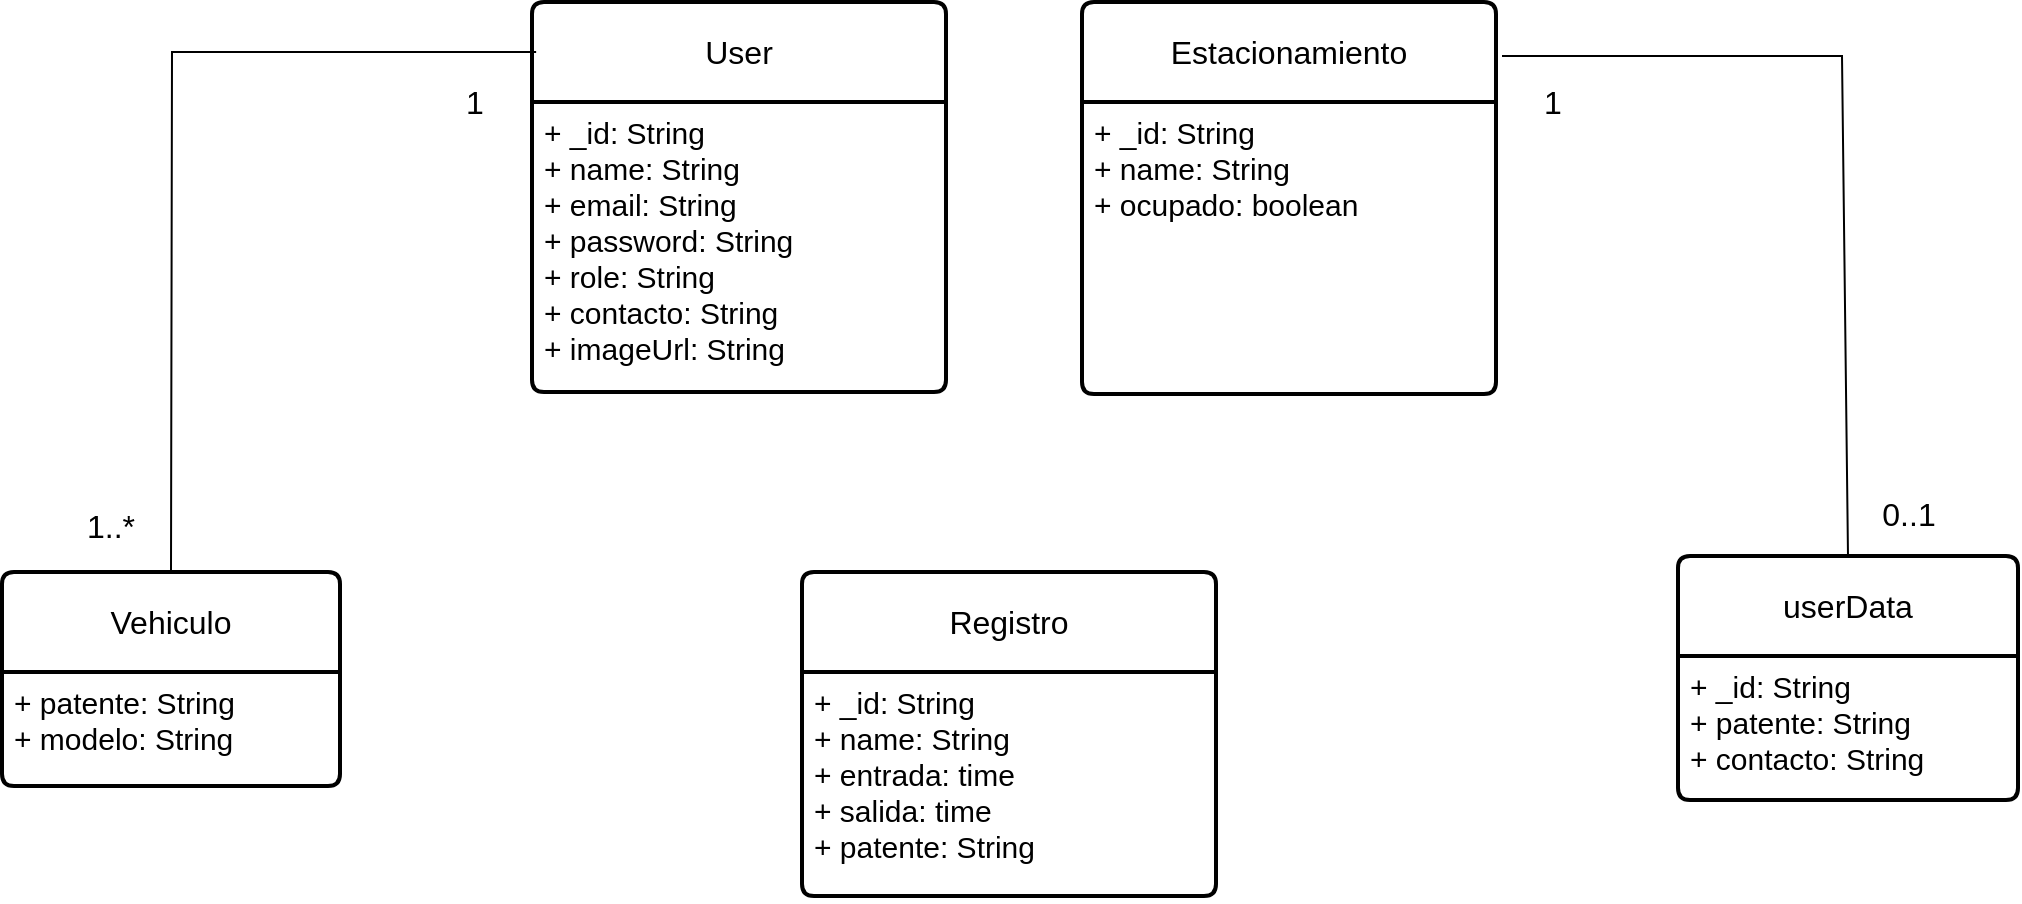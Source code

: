 <mxfile version="21.6.8" type="device">
  <diagram id="C5RBs43oDa-KdzZeNtuy" name="Page-1">
    <mxGraphModel dx="1410" dy="1287" grid="0" gridSize="10" guides="1" tooltips="1" connect="1" arrows="1" fold="1" page="0" pageScale="1" pageWidth="827" pageHeight="1169" math="0" shadow="0">
      <root>
        <mxCell id="WIyWlLk6GJQsqaUBKTNV-0" />
        <mxCell id="WIyWlLk6GJQsqaUBKTNV-1" parent="WIyWlLk6GJQsqaUBKTNV-0" />
        <mxCell id="7lWt7Oobpny16P7_ob1F-6" value="1" style="text;html=1;align=center;verticalAlign=middle;resizable=0;points=[];autosize=1;strokeColor=none;fillColor=none;fontSize=16;" parent="WIyWlLk6GJQsqaUBKTNV-1" vertex="1">
          <mxGeometry x="320" y="-120" width="27" height="31" as="geometry" />
        </mxCell>
        <mxCell id="7lWt7Oobpny16P7_ob1F-7" value="1..*" style="text;html=1;align=center;verticalAlign=middle;resizable=0;points=[];autosize=1;strokeColor=none;fillColor=none;fontSize=16;" parent="WIyWlLk6GJQsqaUBKTNV-1" vertex="1">
          <mxGeometry x="131" y="92" width="41" height="31" as="geometry" />
        </mxCell>
        <mxCell id="7lWt7Oobpny16P7_ob1F-8" value="1" style="text;html=1;align=center;verticalAlign=middle;resizable=0;points=[];autosize=1;strokeColor=none;fillColor=none;fontSize=16;" parent="WIyWlLk6GJQsqaUBKTNV-1" vertex="1">
          <mxGeometry x="859" y="-120" width="27" height="31" as="geometry" />
        </mxCell>
        <mxCell id="7lWt7Oobpny16P7_ob1F-9" value="0..1" style="text;html=1;align=center;verticalAlign=middle;resizable=0;points=[];autosize=1;strokeColor=none;fillColor=none;fontSize=16;" parent="WIyWlLk6GJQsqaUBKTNV-1" vertex="1">
          <mxGeometry x="1029" y="86" width="44" height="31" as="geometry" />
        </mxCell>
        <mxCell id="McCHbdvtKr-xjQ_57FsD-1" value="&lt;font style=&quot;font-size: 16px;&quot;&gt;User&lt;/font&gt;" style="swimlane;childLayout=stackLayout;horizontal=1;startSize=50;horizontalStack=0;rounded=1;fontSize=14;fontStyle=0;strokeWidth=2;resizeParent=0;resizeLast=1;shadow=0;dashed=0;align=center;arcSize=4;whiteSpace=wrap;html=1;" vertex="1" parent="WIyWlLk6GJQsqaUBKTNV-1">
          <mxGeometry x="363" y="-154" width="207" height="195" as="geometry" />
        </mxCell>
        <mxCell id="McCHbdvtKr-xjQ_57FsD-2" value="&lt;font style=&quot;font-size: 15px;&quot;&gt;+ _id: String&lt;br&gt;+ name: String&lt;br&gt;+ email: String&lt;br&gt;+ password: String&lt;br&gt;+ role: String&lt;br&gt;+ contacto: String&lt;br&gt;+ imageUrl: String&lt;/font&gt;" style="align=left;strokeColor=none;fillColor=none;spacingLeft=4;fontSize=12;verticalAlign=top;resizable=0;rotatable=0;part=1;html=1;" vertex="1" parent="McCHbdvtKr-xjQ_57FsD-1">
          <mxGeometry y="50" width="207" height="145" as="geometry" />
        </mxCell>
        <mxCell id="McCHbdvtKr-xjQ_57FsD-8" style="edgeStyle=none;rounded=0;orthogonalLoop=1;jettySize=auto;html=1;exitX=0.5;exitY=0;exitDx=0;exitDy=0;entryX=0.01;entryY=0.128;entryDx=0;entryDy=0;entryPerimeter=0;fontSize=12;startSize=8;endSize=8;endArrow=none;endFill=0;" edge="1" parent="WIyWlLk6GJQsqaUBKTNV-1" source="McCHbdvtKr-xjQ_57FsD-6" target="McCHbdvtKr-xjQ_57FsD-1">
          <mxGeometry relative="1" as="geometry">
            <Array as="points">
              <mxPoint x="183" y="-129" />
            </Array>
          </mxGeometry>
        </mxCell>
        <mxCell id="McCHbdvtKr-xjQ_57FsD-6" value="&lt;font style=&quot;font-size: 16px;&quot;&gt;Vehiculo&lt;/font&gt;" style="swimlane;childLayout=stackLayout;horizontal=1;startSize=50;horizontalStack=0;rounded=1;fontSize=14;fontStyle=0;strokeWidth=2;resizeParent=0;resizeLast=1;shadow=0;dashed=0;align=center;arcSize=4;whiteSpace=wrap;html=1;" vertex="1" parent="WIyWlLk6GJQsqaUBKTNV-1">
          <mxGeometry x="98" y="131" width="169" height="107" as="geometry" />
        </mxCell>
        <mxCell id="McCHbdvtKr-xjQ_57FsD-7" value="&lt;font style=&quot;font-size: 15px;&quot;&gt;+ patente: String&lt;br&gt;+ modelo: String&lt;br&gt;&lt;/font&gt;" style="align=left;strokeColor=none;fillColor=none;spacingLeft=4;fontSize=12;verticalAlign=top;resizable=0;rotatable=0;part=1;html=1;" vertex="1" parent="McCHbdvtKr-xjQ_57FsD-6">
          <mxGeometry y="50" width="169" height="57" as="geometry" />
        </mxCell>
        <mxCell id="McCHbdvtKr-xjQ_57FsD-11" value="&lt;span style=&quot;font-size: 16px;&quot;&gt;Estacionamiento&lt;/span&gt;" style="swimlane;childLayout=stackLayout;horizontal=1;startSize=50;horizontalStack=0;rounded=1;fontSize=14;fontStyle=0;strokeWidth=2;resizeParent=0;resizeLast=1;shadow=0;dashed=0;align=center;arcSize=4;whiteSpace=wrap;html=1;" vertex="1" parent="WIyWlLk6GJQsqaUBKTNV-1">
          <mxGeometry x="638" y="-154" width="207" height="196" as="geometry" />
        </mxCell>
        <mxCell id="McCHbdvtKr-xjQ_57FsD-12" value="&lt;font style=&quot;font-size: 15px;&quot;&gt;+ _id: String&lt;br&gt;+ name: String&lt;br&gt;+ ocupado: boolean&lt;/font&gt;" style="align=left;strokeColor=none;fillColor=none;spacingLeft=4;fontSize=12;verticalAlign=top;resizable=0;rotatable=0;part=1;html=1;" vertex="1" parent="McCHbdvtKr-xjQ_57FsD-11">
          <mxGeometry y="50" width="207" height="146" as="geometry" />
        </mxCell>
        <mxCell id="McCHbdvtKr-xjQ_57FsD-15" style="edgeStyle=none;rounded=0;orthogonalLoop=1;jettySize=auto;html=1;exitX=0.5;exitY=0;exitDx=0;exitDy=0;fontSize=12;startSize=8;endSize=8;endArrow=none;endFill=0;" edge="1" parent="WIyWlLk6GJQsqaUBKTNV-1" source="McCHbdvtKr-xjQ_57FsD-13">
          <mxGeometry relative="1" as="geometry">
            <mxPoint x="848" y="-127" as="targetPoint" />
            <Array as="points">
              <mxPoint x="1018" y="-127" />
            </Array>
          </mxGeometry>
        </mxCell>
        <mxCell id="McCHbdvtKr-xjQ_57FsD-13" value="&lt;span style=&quot;font-size: 16px;&quot;&gt;userData&lt;/span&gt;" style="swimlane;childLayout=stackLayout;horizontal=1;startSize=50;horizontalStack=0;rounded=1;fontSize=14;fontStyle=0;strokeWidth=2;resizeParent=0;resizeLast=1;shadow=0;dashed=0;align=center;arcSize=4;whiteSpace=wrap;html=1;" vertex="1" parent="WIyWlLk6GJQsqaUBKTNV-1">
          <mxGeometry x="936" y="123" width="170" height="122" as="geometry" />
        </mxCell>
        <mxCell id="McCHbdvtKr-xjQ_57FsD-14" value="&lt;font style=&quot;font-size: 15px;&quot;&gt;+ _id: String&lt;br&gt;+ patente: String&lt;br&gt;+ contacto: String&lt;br&gt;&lt;/font&gt;" style="align=left;strokeColor=none;fillColor=none;spacingLeft=4;fontSize=12;verticalAlign=top;resizable=0;rotatable=0;part=1;html=1;" vertex="1" parent="McCHbdvtKr-xjQ_57FsD-13">
          <mxGeometry y="50" width="170" height="72" as="geometry" />
        </mxCell>
        <mxCell id="McCHbdvtKr-xjQ_57FsD-16" value="&lt;font style=&quot;font-size: 16px;&quot;&gt;Registro&lt;/font&gt;" style="swimlane;childLayout=stackLayout;horizontal=1;startSize=50;horizontalStack=0;rounded=1;fontSize=14;fontStyle=0;strokeWidth=2;resizeParent=0;resizeLast=1;shadow=0;dashed=0;align=center;arcSize=4;whiteSpace=wrap;html=1;" vertex="1" parent="WIyWlLk6GJQsqaUBKTNV-1">
          <mxGeometry x="498" y="131" width="207" height="162" as="geometry" />
        </mxCell>
        <mxCell id="McCHbdvtKr-xjQ_57FsD-17" value="&lt;font style=&quot;font-size: 15px;&quot;&gt;+ _id: String&lt;br&gt;+ name: String&lt;br&gt;+ entrada: time&lt;br&gt;+ salida: time&lt;br&gt;+ patente: String&lt;br&gt;&lt;br&gt;&lt;/font&gt;" style="align=left;strokeColor=none;fillColor=none;spacingLeft=4;fontSize=12;verticalAlign=top;resizable=0;rotatable=0;part=1;html=1;" vertex="1" parent="McCHbdvtKr-xjQ_57FsD-16">
          <mxGeometry y="50" width="207" height="112" as="geometry" />
        </mxCell>
      </root>
    </mxGraphModel>
  </diagram>
</mxfile>
